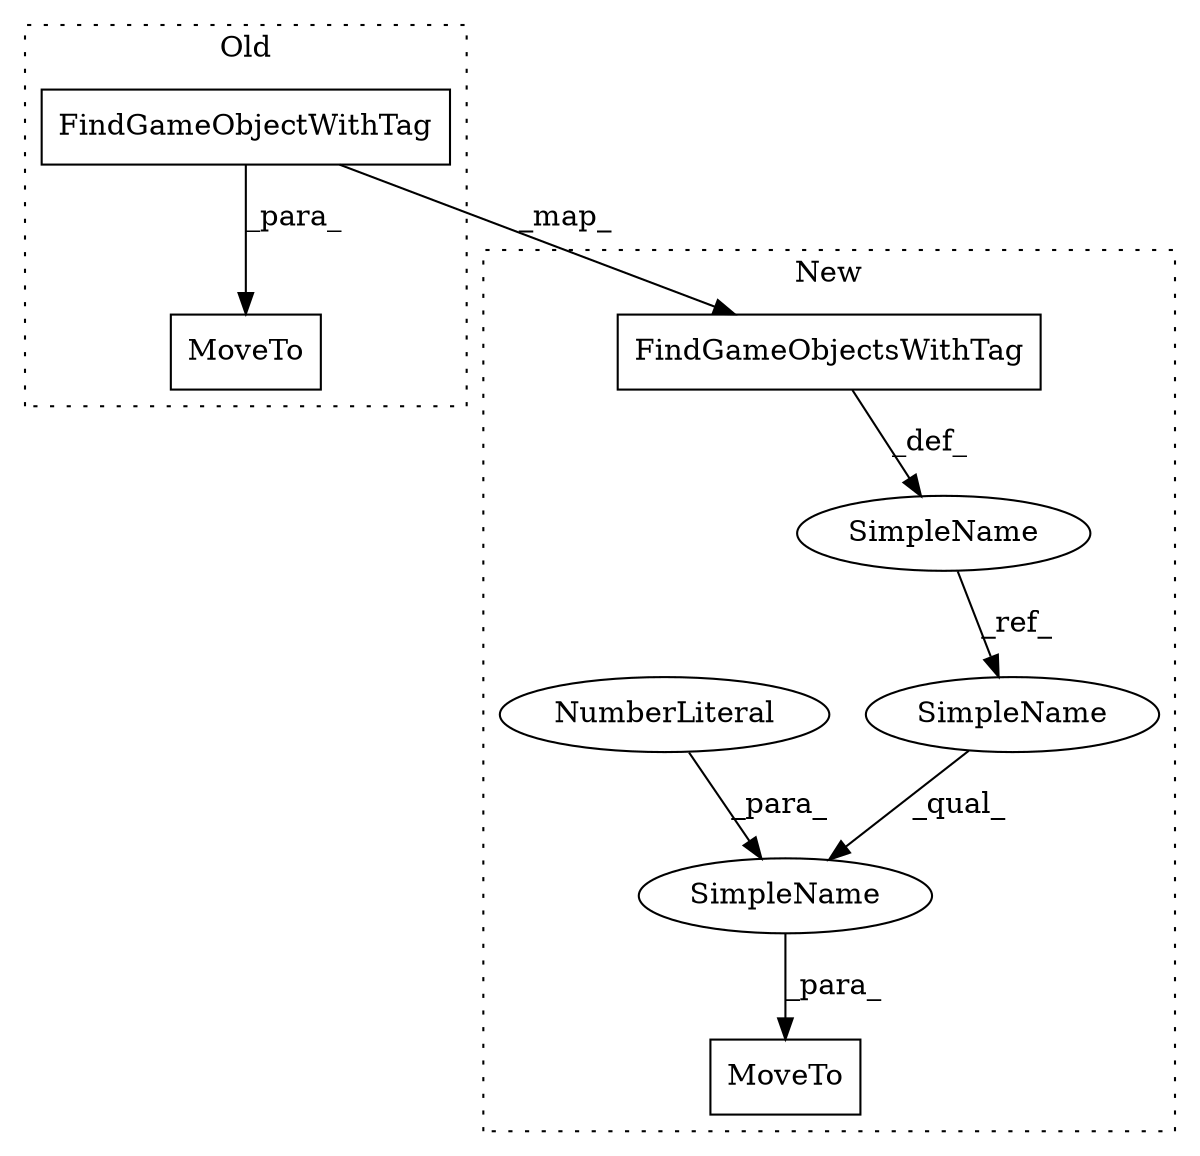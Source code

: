 digraph G {
subgraph cluster0 {
1 [label="FindGameObjectWithTag" a="32" s="1619,1649" l="22,1" shape="box"];
4 [label="MoveTo" a="32" s="1601,1650" l="7,1" shape="box"];
label = "Old";
style="dotted";
}
subgraph cluster1 {
2 [label="FindGameObjectsWithTag" a="32" s="1191,1222" l="23,1" shape="box"];
3 [label="MoveTo" a="32" s="1241,1258" l="7,1" shape="box"];
5 [label="SimpleName" a="42" s="1170" l="7" shape="ellipse"];
6 [label="SimpleName" a="42" s="1248,1257" l="8,1" shape="ellipse"];
7 [label="NumberLiteral" a="34" s="1256" l="1" shape="ellipse"];
8 [label="SimpleName" a="42" s="1248" l="7" shape="ellipse"];
label = "New";
style="dotted";
}
1 -> 4 [label="_para_"];
1 -> 2 [label="_map_"];
2 -> 5 [label="_def_"];
5 -> 8 [label="_ref_"];
6 -> 3 [label="_para_"];
7 -> 6 [label="_para_"];
8 -> 6 [label="_qual_"];
}